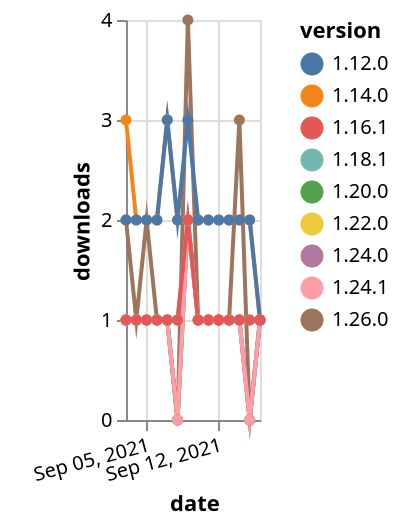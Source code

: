 {"$schema": "https://vega.github.io/schema/vega-lite/v5.json", "description": "A simple bar chart with embedded data.", "data": {"values": [{"date": "2021-09-03", "total": 166, "delta": 1, "version": "1.22.0"}, {"date": "2021-09-04", "total": 167, "delta": 1, "version": "1.22.0"}, {"date": "2021-09-05", "total": 168, "delta": 1, "version": "1.22.0"}, {"date": "2021-09-06", "total": 169, "delta": 1, "version": "1.22.0"}, {"date": "2021-09-07", "total": 170, "delta": 1, "version": "1.22.0"}, {"date": "2021-09-08", "total": 170, "delta": 0, "version": "1.22.0"}, {"date": "2021-09-09", "total": 172, "delta": 2, "version": "1.22.0"}, {"date": "2021-09-10", "total": 173, "delta": 1, "version": "1.22.0"}, {"date": "2021-09-11", "total": 174, "delta": 1, "version": "1.22.0"}, {"date": "2021-09-12", "total": 175, "delta": 1, "version": "1.22.0"}, {"date": "2021-09-13", "total": 176, "delta": 1, "version": "1.22.0"}, {"date": "2021-09-14", "total": 177, "delta": 1, "version": "1.22.0"}, {"date": "2021-09-15", "total": 177, "delta": 0, "version": "1.22.0"}, {"date": "2021-09-16", "total": 178, "delta": 1, "version": "1.22.0"}, {"date": "2021-09-03", "total": 125, "delta": 2, "version": "1.26.0"}, {"date": "2021-09-04", "total": 126, "delta": 1, "version": "1.26.0"}, {"date": "2021-09-05", "total": 128, "delta": 2, "version": "1.26.0"}, {"date": "2021-09-06", "total": 129, "delta": 1, "version": "1.26.0"}, {"date": "2021-09-07", "total": 130, "delta": 1, "version": "1.26.0"}, {"date": "2021-09-08", "total": 130, "delta": 0, "version": "1.26.0"}, {"date": "2021-09-09", "total": 134, "delta": 4, "version": "1.26.0"}, {"date": "2021-09-10", "total": 135, "delta": 1, "version": "1.26.0"}, {"date": "2021-09-11", "total": 136, "delta": 1, "version": "1.26.0"}, {"date": "2021-09-12", "total": 137, "delta": 1, "version": "1.26.0"}, {"date": "2021-09-13", "total": 138, "delta": 1, "version": "1.26.0"}, {"date": "2021-09-14", "total": 141, "delta": 3, "version": "1.26.0"}, {"date": "2021-09-15", "total": 141, "delta": 0, "version": "1.26.0"}, {"date": "2021-09-16", "total": 142, "delta": 1, "version": "1.26.0"}, {"date": "2021-09-03", "total": 193, "delta": 1, "version": "1.20.0"}, {"date": "2021-09-04", "total": 194, "delta": 1, "version": "1.20.0"}, {"date": "2021-09-05", "total": 195, "delta": 1, "version": "1.20.0"}, {"date": "2021-09-06", "total": 196, "delta": 1, "version": "1.20.0"}, {"date": "2021-09-07", "total": 197, "delta": 1, "version": "1.20.0"}, {"date": "2021-09-08", "total": 197, "delta": 0, "version": "1.20.0"}, {"date": "2021-09-09", "total": 199, "delta": 2, "version": "1.20.0"}, {"date": "2021-09-10", "total": 200, "delta": 1, "version": "1.20.0"}, {"date": "2021-09-11", "total": 201, "delta": 1, "version": "1.20.0"}, {"date": "2021-09-12", "total": 202, "delta": 1, "version": "1.20.0"}, {"date": "2021-09-13", "total": 203, "delta": 1, "version": "1.20.0"}, {"date": "2021-09-14", "total": 204, "delta": 1, "version": "1.20.0"}, {"date": "2021-09-15", "total": 204, "delta": 0, "version": "1.20.0"}, {"date": "2021-09-16", "total": 205, "delta": 1, "version": "1.20.0"}, {"date": "2021-09-03", "total": 201, "delta": 1, "version": "1.18.1"}, {"date": "2021-09-04", "total": 202, "delta": 1, "version": "1.18.1"}, {"date": "2021-09-05", "total": 203, "delta": 1, "version": "1.18.1"}, {"date": "2021-09-06", "total": 204, "delta": 1, "version": "1.18.1"}, {"date": "2021-09-07", "total": 205, "delta": 1, "version": "1.18.1"}, {"date": "2021-09-08", "total": 206, "delta": 1, "version": "1.18.1"}, {"date": "2021-09-09", "total": 208, "delta": 2, "version": "1.18.1"}, {"date": "2021-09-10", "total": 209, "delta": 1, "version": "1.18.1"}, {"date": "2021-09-11", "total": 210, "delta": 1, "version": "1.18.1"}, {"date": "2021-09-12", "total": 211, "delta": 1, "version": "1.18.1"}, {"date": "2021-09-13", "total": 212, "delta": 1, "version": "1.18.1"}, {"date": "2021-09-14", "total": 213, "delta": 1, "version": "1.18.1"}, {"date": "2021-09-15", "total": 214, "delta": 1, "version": "1.18.1"}, {"date": "2021-09-16", "total": 215, "delta": 1, "version": "1.18.1"}, {"date": "2021-09-03", "total": 159, "delta": 1, "version": "1.24.0"}, {"date": "2021-09-04", "total": 160, "delta": 1, "version": "1.24.0"}, {"date": "2021-09-05", "total": 161, "delta": 1, "version": "1.24.0"}, {"date": "2021-09-06", "total": 162, "delta": 1, "version": "1.24.0"}, {"date": "2021-09-07", "total": 163, "delta": 1, "version": "1.24.0"}, {"date": "2021-09-08", "total": 163, "delta": 0, "version": "1.24.0"}, {"date": "2021-09-09", "total": 165, "delta": 2, "version": "1.24.0"}, {"date": "2021-09-10", "total": 166, "delta": 1, "version": "1.24.0"}, {"date": "2021-09-11", "total": 167, "delta": 1, "version": "1.24.0"}, {"date": "2021-09-12", "total": 168, "delta": 1, "version": "1.24.0"}, {"date": "2021-09-13", "total": 169, "delta": 1, "version": "1.24.0"}, {"date": "2021-09-14", "total": 170, "delta": 1, "version": "1.24.0"}, {"date": "2021-09-15", "total": 170, "delta": 0, "version": "1.24.0"}, {"date": "2021-09-16", "total": 171, "delta": 1, "version": "1.24.0"}, {"date": "2021-09-03", "total": 2239, "delta": 3, "version": "1.14.0"}, {"date": "2021-09-04", "total": 2241, "delta": 2, "version": "1.14.0"}, {"date": "2021-09-05", "total": 2243, "delta": 2, "version": "1.14.0"}, {"date": "2021-09-06", "total": 2245, "delta": 2, "version": "1.14.0"}, {"date": "2021-09-07", "total": 2248, "delta": 3, "version": "1.14.0"}, {"date": "2021-09-08", "total": 2250, "delta": 2, "version": "1.14.0"}, {"date": "2021-09-09", "total": 2252, "delta": 2, "version": "1.14.0"}, {"date": "2021-09-10", "total": 2254, "delta": 2, "version": "1.14.0"}, {"date": "2021-09-11", "total": 2256, "delta": 2, "version": "1.14.0"}, {"date": "2021-09-12", "total": 2258, "delta": 2, "version": "1.14.0"}, {"date": "2021-09-13", "total": 2260, "delta": 2, "version": "1.14.0"}, {"date": "2021-09-14", "total": 2262, "delta": 2, "version": "1.14.0"}, {"date": "2021-09-15", "total": 2264, "delta": 2, "version": "1.14.0"}, {"date": "2021-09-16", "total": 2265, "delta": 1, "version": "1.14.0"}, {"date": "2021-09-03", "total": 135, "delta": 1, "version": "1.24.1"}, {"date": "2021-09-04", "total": 136, "delta": 1, "version": "1.24.1"}, {"date": "2021-09-05", "total": 137, "delta": 1, "version": "1.24.1"}, {"date": "2021-09-06", "total": 138, "delta": 1, "version": "1.24.1"}, {"date": "2021-09-07", "total": 139, "delta": 1, "version": "1.24.1"}, {"date": "2021-09-08", "total": 139, "delta": 0, "version": "1.24.1"}, {"date": "2021-09-09", "total": 141, "delta": 2, "version": "1.24.1"}, {"date": "2021-09-10", "total": 142, "delta": 1, "version": "1.24.1"}, {"date": "2021-09-11", "total": 143, "delta": 1, "version": "1.24.1"}, {"date": "2021-09-12", "total": 144, "delta": 1, "version": "1.24.1"}, {"date": "2021-09-13", "total": 145, "delta": 1, "version": "1.24.1"}, {"date": "2021-09-14", "total": 146, "delta": 1, "version": "1.24.1"}, {"date": "2021-09-15", "total": 146, "delta": 0, "version": "1.24.1"}, {"date": "2021-09-16", "total": 147, "delta": 1, "version": "1.24.1"}, {"date": "2021-09-03", "total": 2599, "delta": 2, "version": "1.12.0"}, {"date": "2021-09-04", "total": 2601, "delta": 2, "version": "1.12.0"}, {"date": "2021-09-05", "total": 2603, "delta": 2, "version": "1.12.0"}, {"date": "2021-09-06", "total": 2605, "delta": 2, "version": "1.12.0"}, {"date": "2021-09-07", "total": 2608, "delta": 3, "version": "1.12.0"}, {"date": "2021-09-08", "total": 2610, "delta": 2, "version": "1.12.0"}, {"date": "2021-09-09", "total": 2613, "delta": 3, "version": "1.12.0"}, {"date": "2021-09-10", "total": 2615, "delta": 2, "version": "1.12.0"}, {"date": "2021-09-11", "total": 2617, "delta": 2, "version": "1.12.0"}, {"date": "2021-09-12", "total": 2619, "delta": 2, "version": "1.12.0"}, {"date": "2021-09-13", "total": 2621, "delta": 2, "version": "1.12.0"}, {"date": "2021-09-14", "total": 2623, "delta": 2, "version": "1.12.0"}, {"date": "2021-09-15", "total": 2625, "delta": 2, "version": "1.12.0"}, {"date": "2021-09-16", "total": 2626, "delta": 1, "version": "1.12.0"}, {"date": "2021-09-03", "total": 250, "delta": 1, "version": "1.16.1"}, {"date": "2021-09-04", "total": 251, "delta": 1, "version": "1.16.1"}, {"date": "2021-09-05", "total": 252, "delta": 1, "version": "1.16.1"}, {"date": "2021-09-06", "total": 253, "delta": 1, "version": "1.16.1"}, {"date": "2021-09-07", "total": 254, "delta": 1, "version": "1.16.1"}, {"date": "2021-09-08", "total": 255, "delta": 1, "version": "1.16.1"}, {"date": "2021-09-09", "total": 257, "delta": 2, "version": "1.16.1"}, {"date": "2021-09-10", "total": 258, "delta": 1, "version": "1.16.1"}, {"date": "2021-09-11", "total": 259, "delta": 1, "version": "1.16.1"}, {"date": "2021-09-12", "total": 260, "delta": 1, "version": "1.16.1"}, {"date": "2021-09-13", "total": 261, "delta": 1, "version": "1.16.1"}, {"date": "2021-09-14", "total": 262, "delta": 1, "version": "1.16.1"}, {"date": "2021-09-15", "total": 263, "delta": 1, "version": "1.16.1"}, {"date": "2021-09-16", "total": 264, "delta": 1, "version": "1.16.1"}]}, "width": "container", "mark": {"type": "line", "point": {"filled": true}}, "encoding": {"x": {"field": "date", "type": "temporal", "timeUnit": "yearmonthdate", "title": "date", "axis": {"labelAngle": -15}}, "y": {"field": "delta", "type": "quantitative", "title": "downloads"}, "color": {"field": "version", "type": "nominal"}, "tooltip": {"field": "delta"}}}